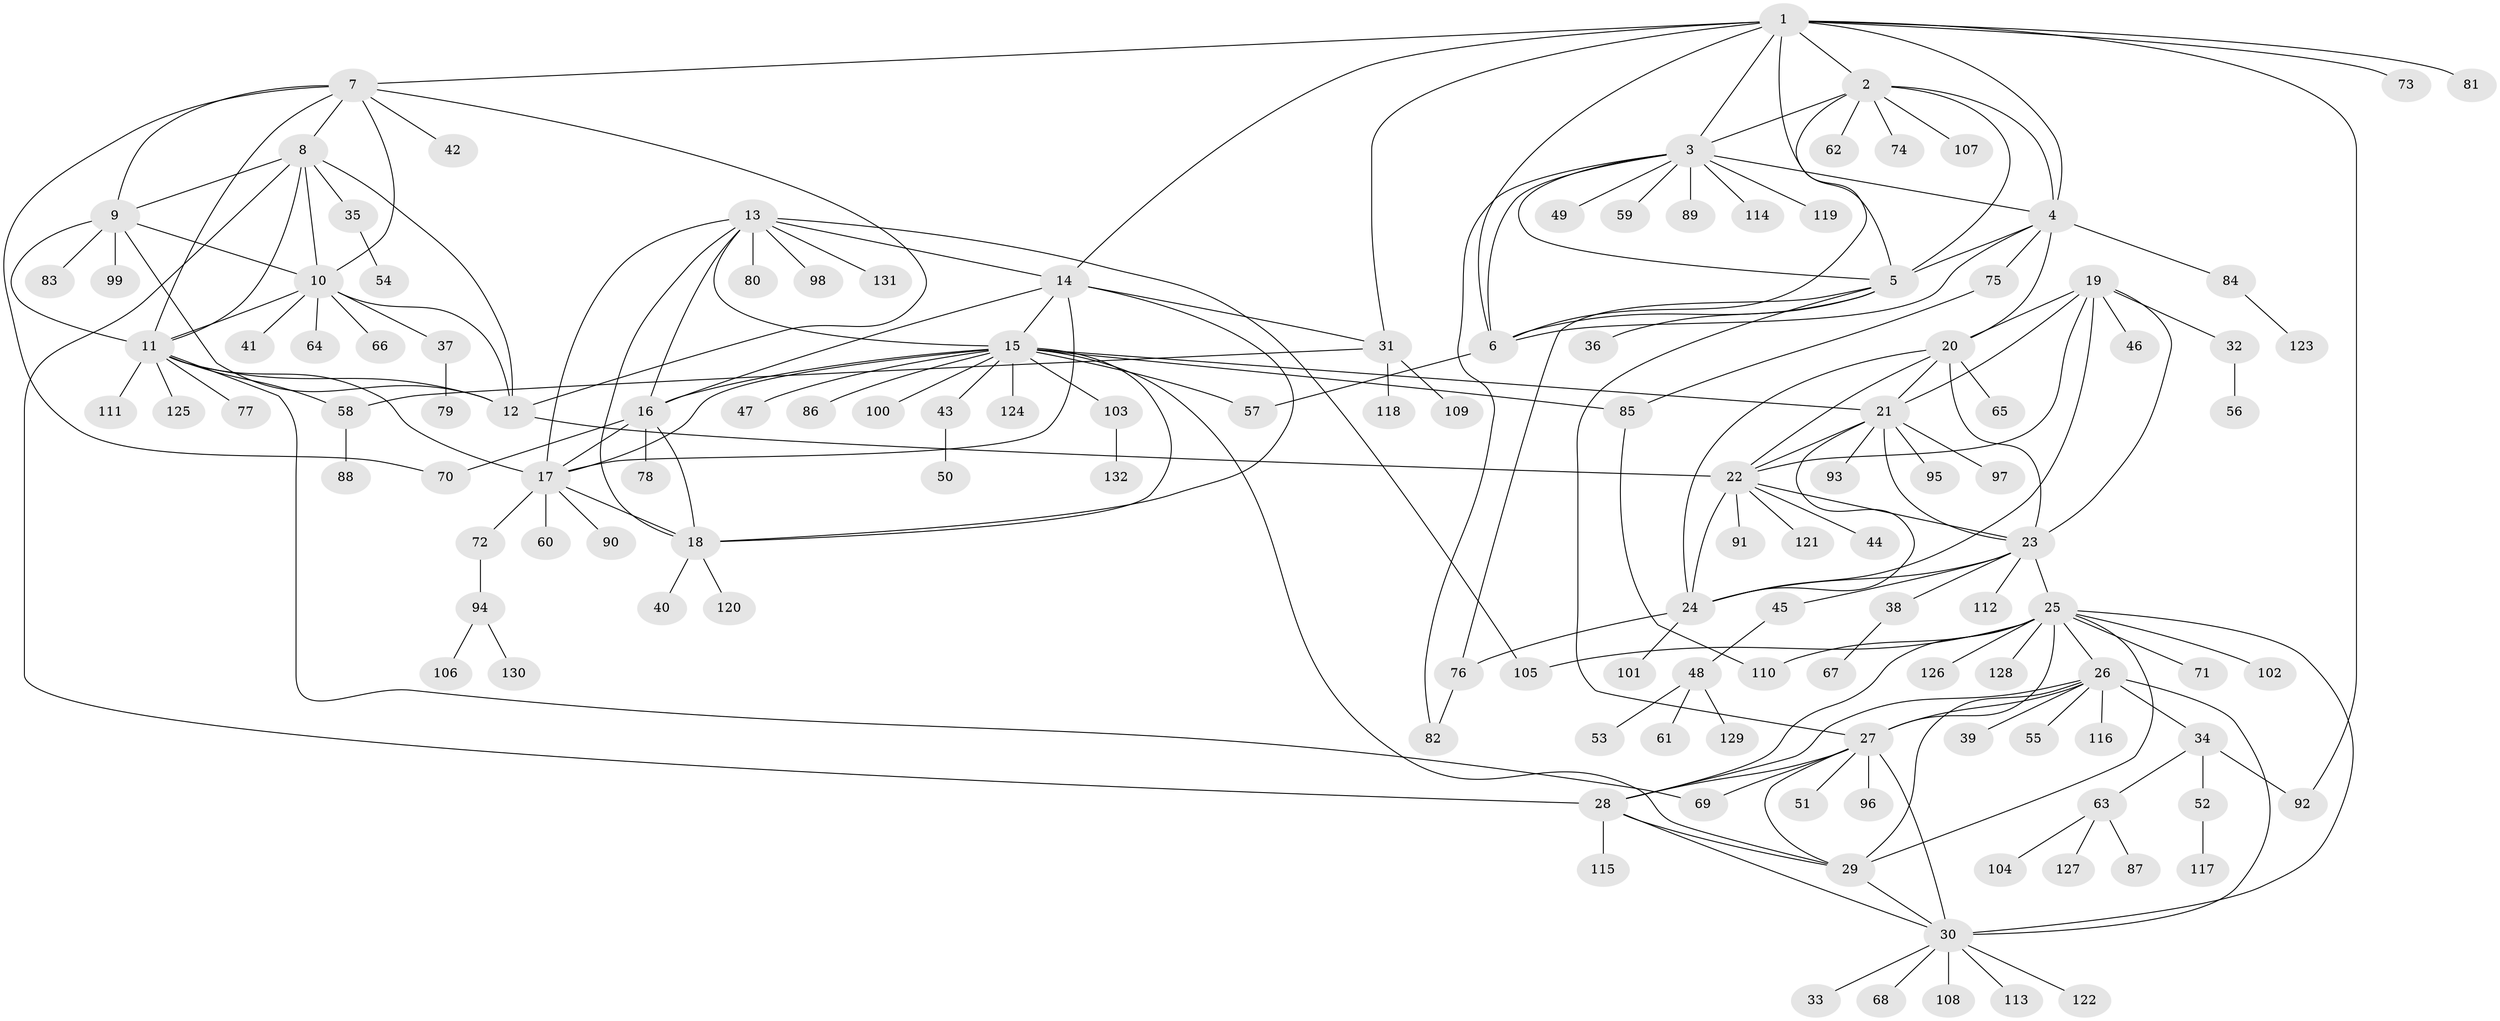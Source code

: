 // Generated by graph-tools (version 1.1) at 2025/02/03/09/25 03:02:35]
// undirected, 132 vertices, 198 edges
graph export_dot {
graph [start="1"]
  node [color=gray90,style=filled];
  1;
  2;
  3;
  4;
  5;
  6;
  7;
  8;
  9;
  10;
  11;
  12;
  13;
  14;
  15;
  16;
  17;
  18;
  19;
  20;
  21;
  22;
  23;
  24;
  25;
  26;
  27;
  28;
  29;
  30;
  31;
  32;
  33;
  34;
  35;
  36;
  37;
  38;
  39;
  40;
  41;
  42;
  43;
  44;
  45;
  46;
  47;
  48;
  49;
  50;
  51;
  52;
  53;
  54;
  55;
  56;
  57;
  58;
  59;
  60;
  61;
  62;
  63;
  64;
  65;
  66;
  67;
  68;
  69;
  70;
  71;
  72;
  73;
  74;
  75;
  76;
  77;
  78;
  79;
  80;
  81;
  82;
  83;
  84;
  85;
  86;
  87;
  88;
  89;
  90;
  91;
  92;
  93;
  94;
  95;
  96;
  97;
  98;
  99;
  100;
  101;
  102;
  103;
  104;
  105;
  106;
  107;
  108;
  109;
  110;
  111;
  112;
  113;
  114;
  115;
  116;
  117;
  118;
  119;
  120;
  121;
  122;
  123;
  124;
  125;
  126;
  127;
  128;
  129;
  130;
  131;
  132;
  1 -- 2;
  1 -- 3;
  1 -- 4;
  1 -- 5;
  1 -- 6;
  1 -- 7;
  1 -- 14;
  1 -- 31;
  1 -- 73;
  1 -- 81;
  1 -- 92;
  2 -- 3;
  2 -- 4;
  2 -- 5;
  2 -- 6;
  2 -- 62;
  2 -- 74;
  2 -- 107;
  3 -- 4;
  3 -- 5;
  3 -- 6;
  3 -- 49;
  3 -- 59;
  3 -- 82;
  3 -- 89;
  3 -- 114;
  3 -- 119;
  4 -- 5;
  4 -- 6;
  4 -- 20;
  4 -- 75;
  4 -- 84;
  5 -- 6;
  5 -- 27;
  5 -- 36;
  5 -- 76;
  6 -- 57;
  7 -- 8;
  7 -- 9;
  7 -- 10;
  7 -- 11;
  7 -- 12;
  7 -- 42;
  7 -- 70;
  8 -- 9;
  8 -- 10;
  8 -- 11;
  8 -- 12;
  8 -- 28;
  8 -- 35;
  9 -- 10;
  9 -- 11;
  9 -- 12;
  9 -- 83;
  9 -- 99;
  10 -- 11;
  10 -- 12;
  10 -- 37;
  10 -- 41;
  10 -- 64;
  10 -- 66;
  11 -- 12;
  11 -- 17;
  11 -- 58;
  11 -- 69;
  11 -- 77;
  11 -- 111;
  11 -- 125;
  12 -- 22;
  13 -- 14;
  13 -- 15;
  13 -- 16;
  13 -- 17;
  13 -- 18;
  13 -- 80;
  13 -- 98;
  13 -- 105;
  13 -- 131;
  14 -- 15;
  14 -- 16;
  14 -- 17;
  14 -- 18;
  14 -- 31;
  15 -- 16;
  15 -- 17;
  15 -- 18;
  15 -- 21;
  15 -- 29;
  15 -- 43;
  15 -- 47;
  15 -- 57;
  15 -- 85;
  15 -- 86;
  15 -- 100;
  15 -- 103;
  15 -- 124;
  16 -- 17;
  16 -- 18;
  16 -- 70;
  16 -- 78;
  17 -- 18;
  17 -- 60;
  17 -- 72;
  17 -- 90;
  18 -- 40;
  18 -- 120;
  19 -- 20;
  19 -- 21;
  19 -- 22;
  19 -- 23;
  19 -- 24;
  19 -- 32;
  19 -- 46;
  20 -- 21;
  20 -- 22;
  20 -- 23;
  20 -- 24;
  20 -- 65;
  21 -- 22;
  21 -- 23;
  21 -- 24;
  21 -- 93;
  21 -- 95;
  21 -- 97;
  22 -- 23;
  22 -- 24;
  22 -- 44;
  22 -- 91;
  22 -- 121;
  23 -- 24;
  23 -- 25;
  23 -- 38;
  23 -- 45;
  23 -- 112;
  24 -- 76;
  24 -- 101;
  25 -- 26;
  25 -- 27;
  25 -- 28;
  25 -- 29;
  25 -- 30;
  25 -- 71;
  25 -- 102;
  25 -- 105;
  25 -- 110;
  25 -- 126;
  25 -- 128;
  26 -- 27;
  26 -- 28;
  26 -- 29;
  26 -- 30;
  26 -- 34;
  26 -- 39;
  26 -- 55;
  26 -- 116;
  27 -- 28;
  27 -- 29;
  27 -- 30;
  27 -- 51;
  27 -- 69;
  27 -- 96;
  28 -- 29;
  28 -- 30;
  28 -- 115;
  29 -- 30;
  30 -- 33;
  30 -- 68;
  30 -- 108;
  30 -- 113;
  30 -- 122;
  31 -- 58;
  31 -- 109;
  31 -- 118;
  32 -- 56;
  34 -- 52;
  34 -- 63;
  34 -- 92;
  35 -- 54;
  37 -- 79;
  38 -- 67;
  43 -- 50;
  45 -- 48;
  48 -- 53;
  48 -- 61;
  48 -- 129;
  52 -- 117;
  58 -- 88;
  63 -- 87;
  63 -- 104;
  63 -- 127;
  72 -- 94;
  75 -- 85;
  76 -- 82;
  84 -- 123;
  85 -- 110;
  94 -- 106;
  94 -- 130;
  103 -- 132;
}
